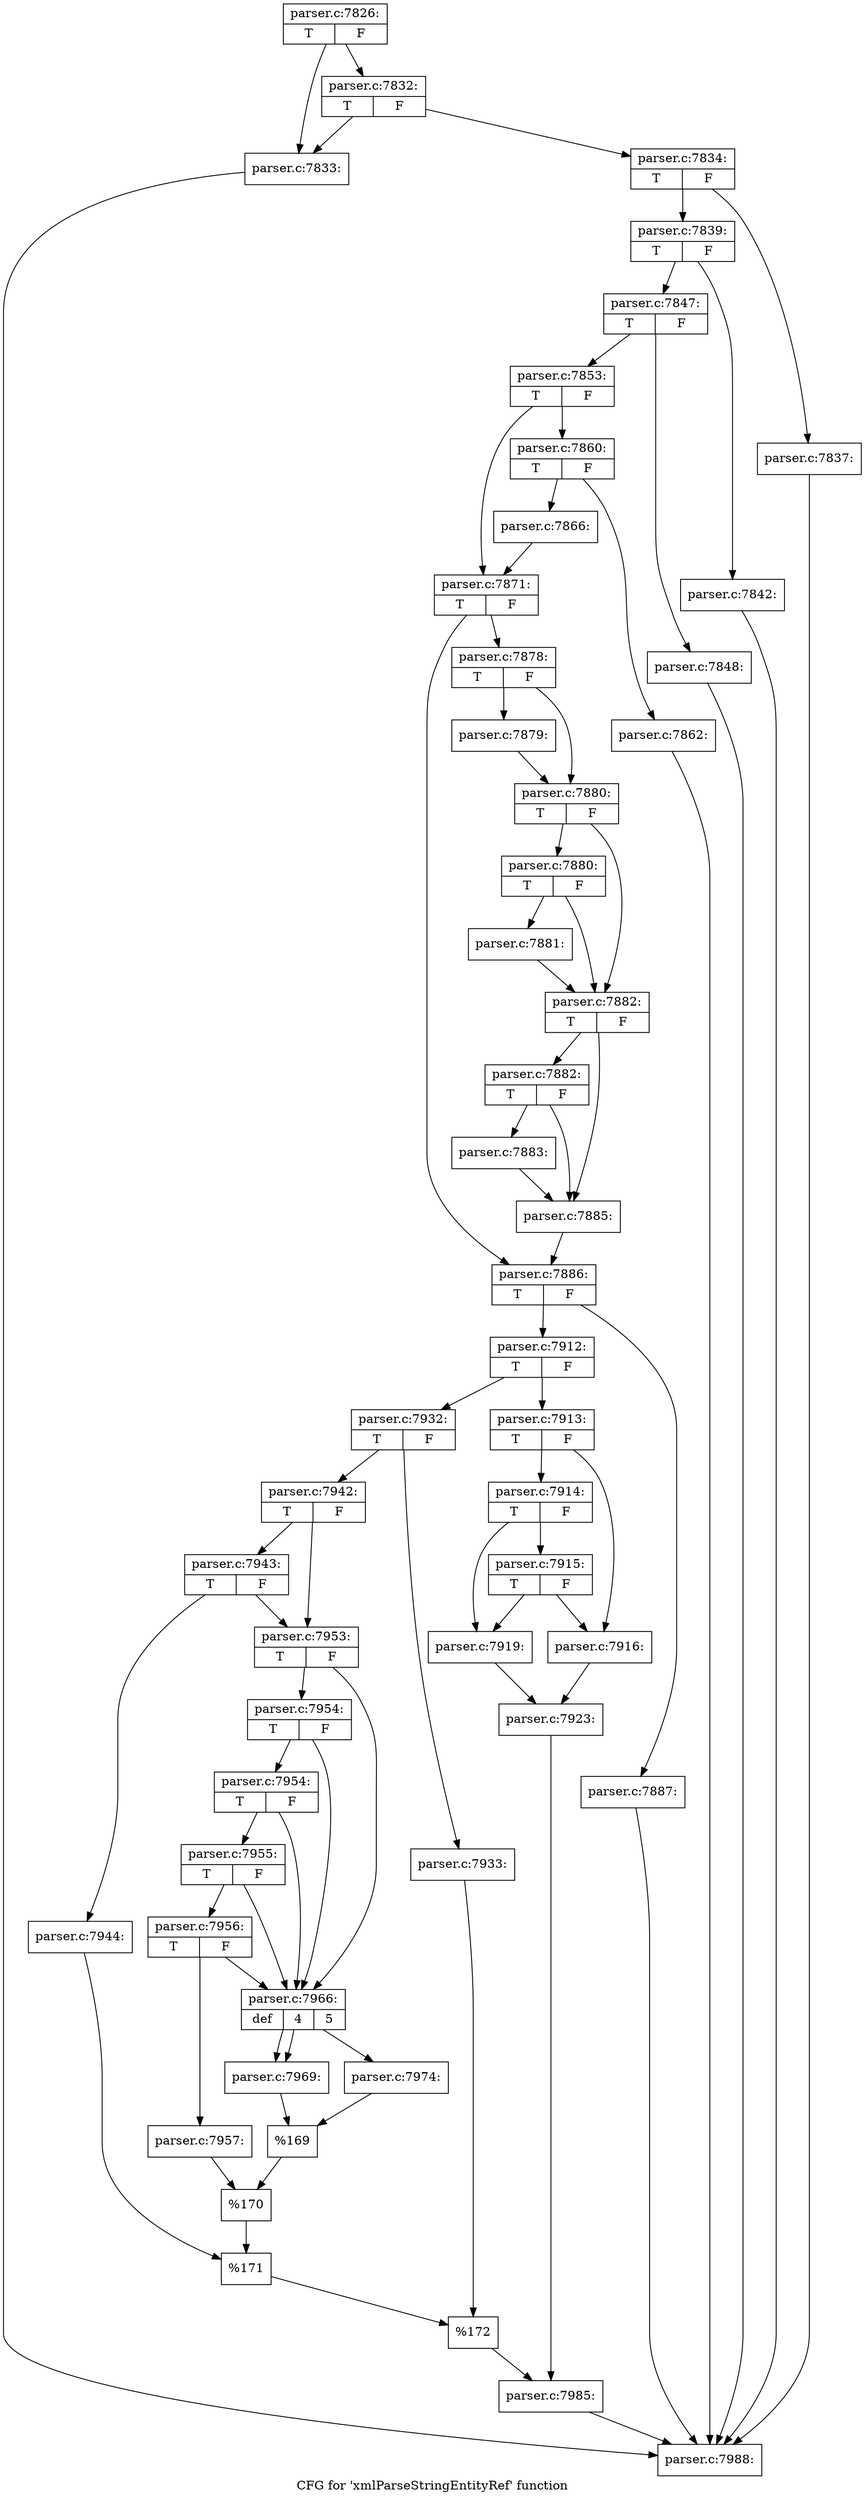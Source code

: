 digraph "CFG for 'xmlParseStringEntityRef' function" {
	label="CFG for 'xmlParseStringEntityRef' function";

	Node0x613dec0 [shape=record,label="{parser.c:7826:|{<s0>T|<s1>F}}"];
	Node0x613dec0 -> Node0x6142cb0;
	Node0x613dec0 -> Node0x6142d50;
	Node0x6142d50 [shape=record,label="{parser.c:7832:|{<s0>T|<s1>F}}"];
	Node0x6142d50 -> Node0x6142cb0;
	Node0x6142d50 -> Node0x6142d00;
	Node0x6142cb0 [shape=record,label="{parser.c:7833:}"];
	Node0x6142cb0 -> Node0x6141a20;
	Node0x6142d00 [shape=record,label="{parser.c:7834:|{<s0>T|<s1>F}}"];
	Node0x6142d00 -> Node0x61438a0;
	Node0x6142d00 -> Node0x61438f0;
	Node0x61438a0 [shape=record,label="{parser.c:7837:}"];
	Node0x61438a0 -> Node0x6141a20;
	Node0x61438f0 [shape=record,label="{parser.c:7839:|{<s0>T|<s1>F}}"];
	Node0x61438f0 -> Node0x6144220;
	Node0x61438f0 -> Node0x6144270;
	Node0x6144220 [shape=record,label="{parser.c:7842:}"];
	Node0x6144220 -> Node0x6141a20;
	Node0x6144270 [shape=record,label="{parser.c:7847:|{<s0>T|<s1>F}}"];
	Node0x6144270 -> Node0x6144d30;
	Node0x6144270 -> Node0x6144d80;
	Node0x6144d30 [shape=record,label="{parser.c:7848:}"];
	Node0x6144d30 -> Node0x6141a20;
	Node0x6144d80 [shape=record,label="{parser.c:7853:|{<s0>T|<s1>F}}"];
	Node0x6144d80 -> Node0x6145b00;
	Node0x6144d80 -> Node0x6145b50;
	Node0x6145b00 [shape=record,label="{parser.c:7860:|{<s0>T|<s1>F}}"];
	Node0x6145b00 -> Node0x6146320;
	Node0x6145b00 -> Node0x6146370;
	Node0x6146320 [shape=record,label="{parser.c:7862:}"];
	Node0x6146320 -> Node0x6141a20;
	Node0x6146370 [shape=record,label="{parser.c:7866:}"];
	Node0x6146370 -> Node0x6145b50;
	Node0x6145b50 [shape=record,label="{parser.c:7871:|{<s0>T|<s1>F}}"];
	Node0x6145b50 -> Node0x61470c0;
	Node0x6145b50 -> Node0x6147110;
	Node0x61470c0 [shape=record,label="{parser.c:7878:|{<s0>T|<s1>F}}"];
	Node0x61470c0 -> Node0x6147600;
	Node0x61470c0 -> Node0x6147650;
	Node0x6147600 [shape=record,label="{parser.c:7879:}"];
	Node0x6147600 -> Node0x6147650;
	Node0x6147650 [shape=record,label="{parser.c:7880:|{<s0>T|<s1>F}}"];
	Node0x6147650 -> Node0x6148330;
	Node0x6147650 -> Node0x61482e0;
	Node0x6148330 [shape=record,label="{parser.c:7880:|{<s0>T|<s1>F}}"];
	Node0x6148330 -> Node0x6148290;
	Node0x6148330 -> Node0x61482e0;
	Node0x6148290 [shape=record,label="{parser.c:7881:}"];
	Node0x6148290 -> Node0x61482e0;
	Node0x61482e0 [shape=record,label="{parser.c:7882:|{<s0>T|<s1>F}}"];
	Node0x61482e0 -> Node0x6148d90;
	Node0x61482e0 -> Node0x6148d40;
	Node0x6148d90 [shape=record,label="{parser.c:7882:|{<s0>T|<s1>F}}"];
	Node0x6148d90 -> Node0x6148cf0;
	Node0x6148d90 -> Node0x6148d40;
	Node0x6148cf0 [shape=record,label="{parser.c:7883:}"];
	Node0x6148cf0 -> Node0x6148d40;
	Node0x6148d40 [shape=record,label="{parser.c:7885:}"];
	Node0x6148d40 -> Node0x6147110;
	Node0x6147110 [shape=record,label="{parser.c:7886:|{<s0>T|<s1>F}}"];
	Node0x6147110 -> Node0x6149a50;
	Node0x6147110 -> Node0x6149aa0;
	Node0x6149a50 [shape=record,label="{parser.c:7887:}"];
	Node0x6149a50 -> Node0x6141a20;
	Node0x6149aa0 [shape=record,label="{parser.c:7912:|{<s0>T|<s1>F}}"];
	Node0x6149aa0 -> Node0x614a2b0;
	Node0x6149aa0 -> Node0x614a350;
	Node0x614a2b0 [shape=record,label="{parser.c:7913:|{<s0>T|<s1>F}}"];
	Node0x614a2b0 -> Node0x614a710;
	Node0x614a2b0 -> Node0x614a800;
	Node0x614a800 [shape=record,label="{parser.c:7914:|{<s0>T|<s1>F}}"];
	Node0x614a800 -> Node0x614abb0;
	Node0x614a800 -> Node0x614a7b0;
	Node0x614abb0 [shape=record,label="{parser.c:7915:|{<s0>T|<s1>F}}"];
	Node0x614abb0 -> Node0x614a710;
	Node0x614abb0 -> Node0x614a7b0;
	Node0x614a710 [shape=record,label="{parser.c:7916:}"];
	Node0x614a710 -> Node0x614a760;
	Node0x614a7b0 [shape=record,label="{parser.c:7919:}"];
	Node0x614a7b0 -> Node0x614a760;
	Node0x614a760 [shape=record,label="{parser.c:7923:}"];
	Node0x614a760 -> Node0x614a300;
	Node0x614a350 [shape=record,label="{parser.c:7932:|{<s0>T|<s1>F}}"];
	Node0x614a350 -> Node0x614bdd0;
	Node0x614a350 -> Node0x614be70;
	Node0x614bdd0 [shape=record,label="{parser.c:7933:}"];
	Node0x614bdd0 -> Node0x614be20;
	Node0x614be70 [shape=record,label="{parser.c:7942:|{<s0>T|<s1>F}}"];
	Node0x614be70 -> Node0x614c730;
	Node0x614be70 -> Node0x614c6e0;
	Node0x614c730 [shape=record,label="{parser.c:7943:|{<s0>T|<s1>F}}"];
	Node0x614c730 -> Node0x614c640;
	Node0x614c730 -> Node0x614c6e0;
	Node0x614c640 [shape=record,label="{parser.c:7944:}"];
	Node0x614c640 -> Node0x614c690;
	Node0x614c6e0 [shape=record,label="{parser.c:7953:|{<s0>T|<s1>F}}"];
	Node0x614c6e0 -> Node0x614d4d0;
	Node0x614c6e0 -> Node0x614d300;
	Node0x614d4d0 [shape=record,label="{parser.c:7954:|{<s0>T|<s1>F}}"];
	Node0x614d4d0 -> Node0x614d450;
	Node0x614d4d0 -> Node0x614d300;
	Node0x614d450 [shape=record,label="{parser.c:7954:|{<s0>T|<s1>F}}"];
	Node0x614d450 -> Node0x614d3d0;
	Node0x614d450 -> Node0x614d300;
	Node0x614d3d0 [shape=record,label="{parser.c:7955:|{<s0>T|<s1>F}}"];
	Node0x614d3d0 -> Node0x614d350;
	Node0x614d3d0 -> Node0x614d300;
	Node0x614d350 [shape=record,label="{parser.c:7956:|{<s0>T|<s1>F}}"];
	Node0x614d350 -> Node0x614d260;
	Node0x614d350 -> Node0x614d300;
	Node0x614d260 [shape=record,label="{parser.c:7957:}"];
	Node0x614d260 -> Node0x614d2b0;
	Node0x614d300 [shape=record,label="{parser.c:7966:|{<s0>def|<s1>4|<s2>5}}"];
	Node0x614d300 -> Node0x614eb10;
	Node0x614d300 -> Node0x614ee50;
	Node0x614d300 -> Node0x614ee50;
	Node0x614ee50 [shape=record,label="{parser.c:7969:}"];
	Node0x614ee50 -> Node0x614e900;
	Node0x614eb10 [shape=record,label="{parser.c:7974:}"];
	Node0x614eb10 -> Node0x614e900;
	Node0x614e900 [shape=record,label="{%169}"];
	Node0x614e900 -> Node0x614d2b0;
	Node0x614d2b0 [shape=record,label="{%170}"];
	Node0x614d2b0 -> Node0x614c690;
	Node0x614c690 [shape=record,label="{%171}"];
	Node0x614c690 -> Node0x614be20;
	Node0x614be20 [shape=record,label="{%172}"];
	Node0x614be20 -> Node0x614a300;
	Node0x614a300 [shape=record,label="{parser.c:7985:}"];
	Node0x614a300 -> Node0x6141a20;
	Node0x6141a20 [shape=record,label="{parser.c:7988:}"];
}
